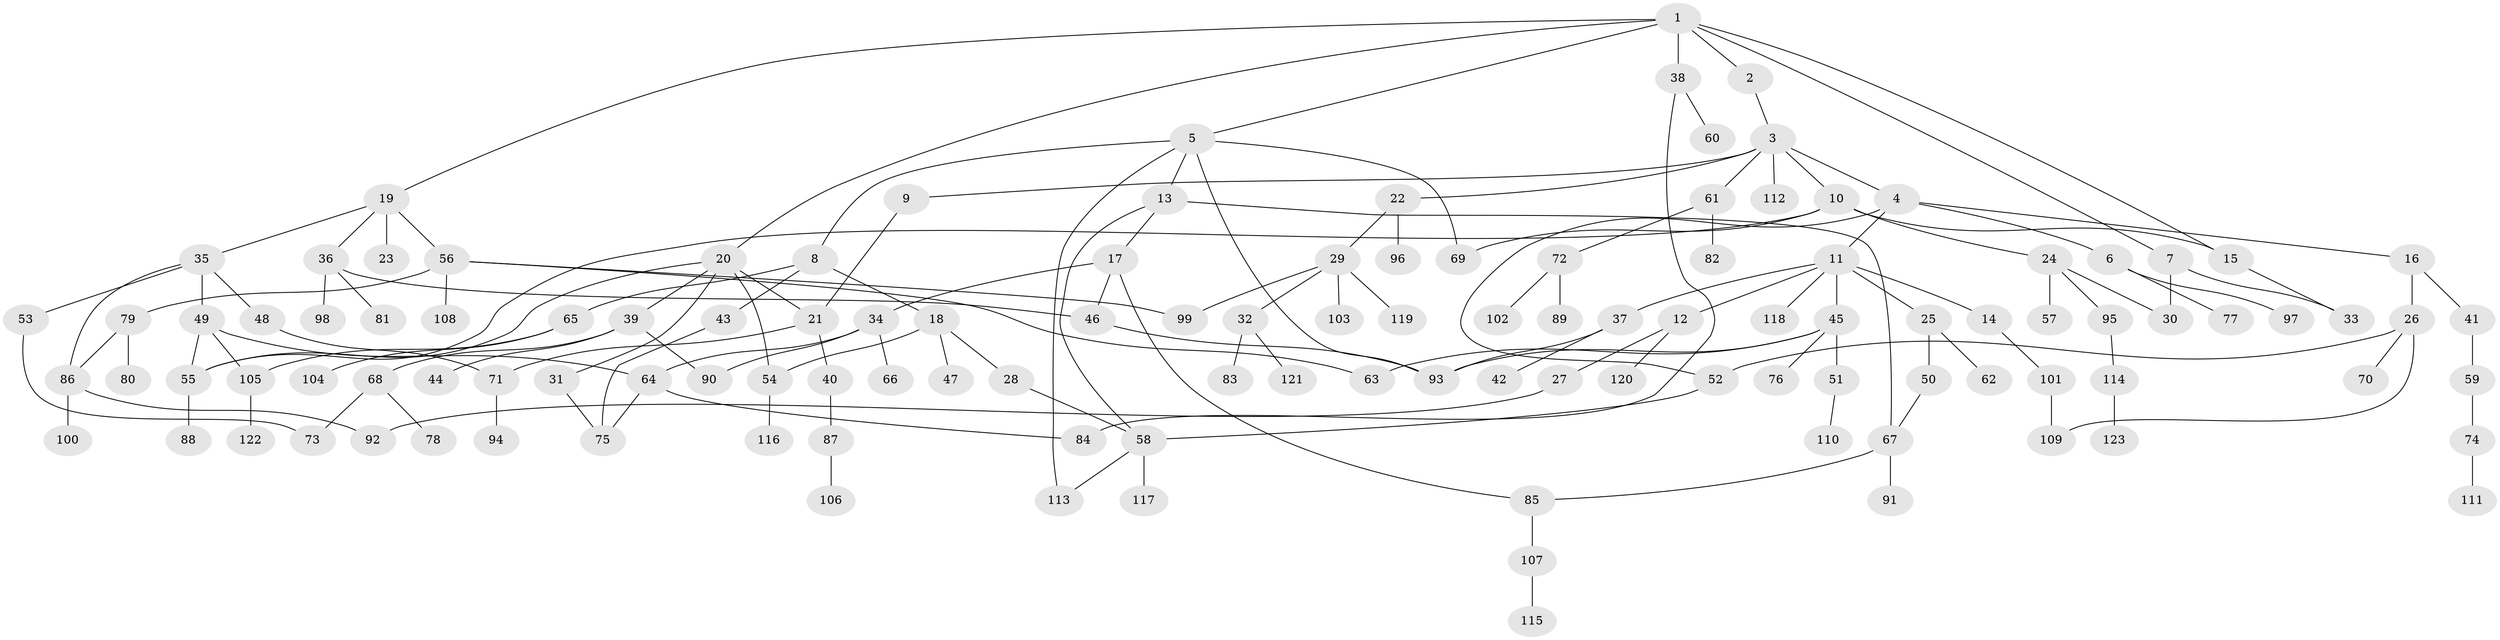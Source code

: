 // coarse degree distribution, {7: 0.04081632653061224, 10: 0.061224489795918366, 9: 0.02040816326530612, 3: 0.16326530612244897, 2: 0.24489795918367346, 8: 0.02040816326530612, 4: 0.061224489795918366, 1: 0.3469387755102041, 5: 0.04081632653061224}
// Generated by graph-tools (version 1.1) at 2025/17/03/04/25 18:17:04]
// undirected, 123 vertices, 153 edges
graph export_dot {
graph [start="1"]
  node [color=gray90,style=filled];
  1;
  2;
  3;
  4;
  5;
  6;
  7;
  8;
  9;
  10;
  11;
  12;
  13;
  14;
  15;
  16;
  17;
  18;
  19;
  20;
  21;
  22;
  23;
  24;
  25;
  26;
  27;
  28;
  29;
  30;
  31;
  32;
  33;
  34;
  35;
  36;
  37;
  38;
  39;
  40;
  41;
  42;
  43;
  44;
  45;
  46;
  47;
  48;
  49;
  50;
  51;
  52;
  53;
  54;
  55;
  56;
  57;
  58;
  59;
  60;
  61;
  62;
  63;
  64;
  65;
  66;
  67;
  68;
  69;
  70;
  71;
  72;
  73;
  74;
  75;
  76;
  77;
  78;
  79;
  80;
  81;
  82;
  83;
  84;
  85;
  86;
  87;
  88;
  89;
  90;
  91;
  92;
  93;
  94;
  95;
  96;
  97;
  98;
  99;
  100;
  101;
  102;
  103;
  104;
  105;
  106;
  107;
  108;
  109;
  110;
  111;
  112;
  113;
  114;
  115;
  116;
  117;
  118;
  119;
  120;
  121;
  122;
  123;
  1 -- 2;
  1 -- 5;
  1 -- 7;
  1 -- 19;
  1 -- 20;
  1 -- 38;
  1 -- 15;
  2 -- 3;
  3 -- 4;
  3 -- 9;
  3 -- 10;
  3 -- 22;
  3 -- 61;
  3 -- 112;
  4 -- 6;
  4 -- 11;
  4 -- 16;
  4 -- 52;
  5 -- 8;
  5 -- 13;
  5 -- 69;
  5 -- 113;
  5 -- 93;
  6 -- 77;
  6 -- 97;
  7 -- 30;
  7 -- 33;
  8 -- 18;
  8 -- 43;
  8 -- 65;
  9 -- 21;
  10 -- 15;
  10 -- 24;
  10 -- 69;
  10 -- 55;
  11 -- 12;
  11 -- 14;
  11 -- 25;
  11 -- 37;
  11 -- 45;
  11 -- 118;
  12 -- 27;
  12 -- 120;
  13 -- 17;
  13 -- 58;
  13 -- 67;
  14 -- 101;
  15 -- 33;
  16 -- 26;
  16 -- 41;
  17 -- 34;
  17 -- 46;
  17 -- 85;
  18 -- 28;
  18 -- 47;
  18 -- 54;
  19 -- 23;
  19 -- 35;
  19 -- 36;
  19 -- 56;
  20 -- 31;
  20 -- 39;
  20 -- 55;
  20 -- 21;
  20 -- 54;
  21 -- 40;
  21 -- 71;
  22 -- 29;
  22 -- 96;
  24 -- 30;
  24 -- 57;
  24 -- 95;
  25 -- 50;
  25 -- 62;
  26 -- 70;
  26 -- 109;
  26 -- 52;
  27 -- 92;
  28 -- 58;
  29 -- 32;
  29 -- 99;
  29 -- 103;
  29 -- 119;
  31 -- 75;
  32 -- 83;
  32 -- 121;
  34 -- 64;
  34 -- 66;
  34 -- 90;
  35 -- 48;
  35 -- 49;
  35 -- 53;
  35 -- 86;
  36 -- 81;
  36 -- 98;
  36 -- 46;
  37 -- 42;
  37 -- 93;
  38 -- 60;
  38 -- 84;
  39 -- 44;
  39 -- 68;
  39 -- 90;
  40 -- 87;
  41 -- 59;
  43 -- 75;
  45 -- 51;
  45 -- 76;
  45 -- 93;
  45 -- 63;
  46 -- 93;
  48 -- 71;
  49 -- 105;
  49 -- 55;
  49 -- 64;
  50 -- 67;
  51 -- 110;
  52 -- 58;
  53 -- 73;
  54 -- 116;
  55 -- 88;
  56 -- 63;
  56 -- 79;
  56 -- 108;
  56 -- 99;
  58 -- 117;
  58 -- 113;
  59 -- 74;
  61 -- 72;
  61 -- 82;
  64 -- 84;
  64 -- 75;
  65 -- 104;
  65 -- 105;
  67 -- 91;
  67 -- 85;
  68 -- 78;
  68 -- 73;
  71 -- 94;
  72 -- 89;
  72 -- 102;
  74 -- 111;
  79 -- 80;
  79 -- 86;
  85 -- 107;
  86 -- 100;
  86 -- 92;
  87 -- 106;
  95 -- 114;
  101 -- 109;
  105 -- 122;
  107 -- 115;
  114 -- 123;
}
